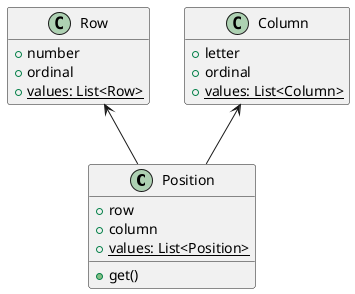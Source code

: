 @startuml
hide empty members

class Position{
+row
+column
{static} +values: List<Position>
+get()
}

class Row{
+number
+ordinal
{static} +values: List<Row>
}

class Column{
+letter
+ordinal
{static} +values: List<Column>
}

Row <-- Position
Column <-- Position
@enduml